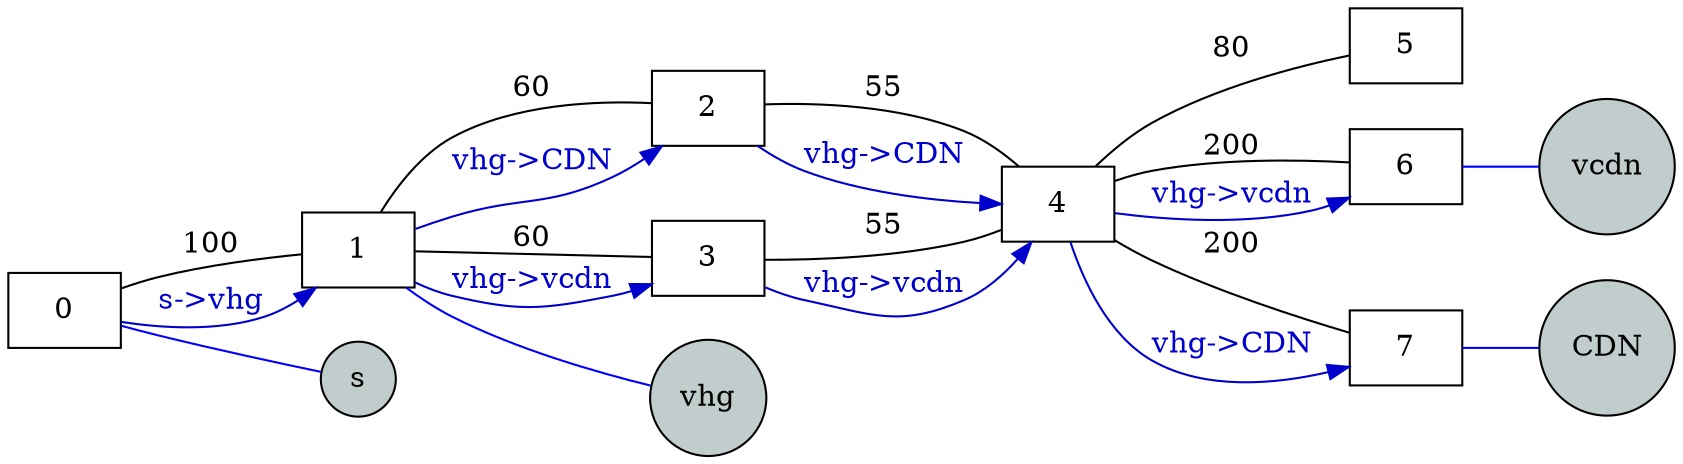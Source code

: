 digraph{rankdir=LR;



 subgraph{

edge[dir=none];
0 [shape=box,color=black];
1 [shape=box,color=black];
2 [shape=box,color=black];
3 [shape=box,color=black];
4 [shape=box,color=black];
5 [shape=box,color=black];
6 [shape=box,color=black];
7 [shape=box,color=black];
0->1 [ label="100" ];
 1->2 [ label="60" ];
 1->3 [ label="60" ];
 2->4 [ label="55" ];
 3->4 [ label="55" ];
 4->5 [ label="80" ];
 4->6 [ label="200" ];
 4->7 [ label="200" ];
 0->s[color=blue];
s[shape=circle,fillcolor=azure3,style=filled];
1->vhg[color=blue];
vhg[shape=circle,fillcolor=azure3,style=filled];
6->vcdn[color=blue];
vcdn[shape=circle,fillcolor=azure3,style=filled];
7->CDN[color=blue];
CDN[shape=circle,fillcolor=azure3,style=filled];
}
subgraph{
 edge[color=blue3];
0->1 [ label="s->vhg",fontcolor=blue3 ];
 1->2 [ label="vhg->CDN",fontcolor=blue3 ];
 1->3 [ label="vhg->vcdn",fontcolor=blue3 ];
 2->4 [ label="vhg->CDN",fontcolor=blue3 ];
 3->4 [ label="vhg->vcdn",fontcolor=blue3 ];
 4->6 [ label="vhg->vcdn",fontcolor=blue3 ];
 4->7 [ label="vhg->CDN",fontcolor=blue3 ];
 }

}